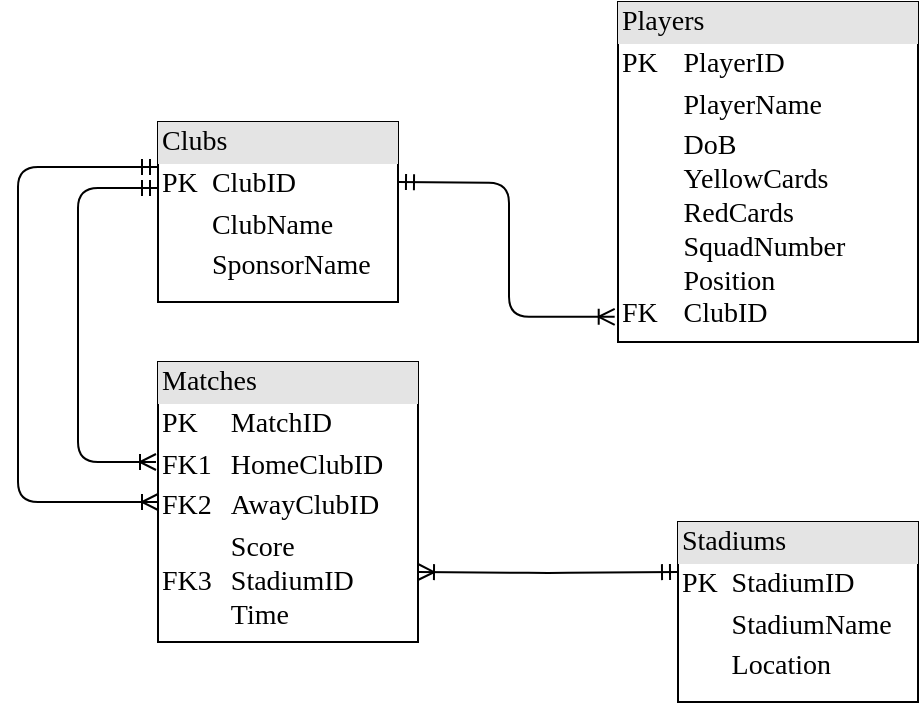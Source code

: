 <mxfile version="15.7.3" type="device"><diagram name="Page-1" id="2ca16b54-16f6-2749-3443-fa8db7711227"><mxGraphModel dx="1038" dy="689" grid="0" gridSize="10" guides="1" tooltips="1" connect="1" arrows="1" fold="1" page="1" pageScale="1" pageWidth="1100" pageHeight="850" background="none" math="0" shadow="0"><root><mxCell id="0"/><mxCell id="1" parent="0"/><mxCell id="2ed32ef02a7f4228-1" value="&lt;div style=&quot;box-sizing: border-box ; width: 100% ; background: rgb(228 , 228 , 228) ; padding: 2px ; font-size: 14px&quot;&gt;Players&lt;/div&gt;&lt;table style=&quot;width: 100% ; font-size: 14px&quot; cellpadding=&quot;2&quot; cellspacing=&quot;0&quot;&gt;&lt;tbody style=&quot;font-size: 14px&quot;&gt;&lt;tr style=&quot;font-size: 14px&quot;&gt;&lt;td style=&quot;font-size: 14px&quot;&gt;PK&lt;/td&gt;&lt;td style=&quot;font-size: 14px&quot;&gt;PlayerID&lt;/td&gt;&lt;/tr&gt;&lt;tr style=&quot;font-size: 14px&quot;&gt;&lt;td style=&quot;font-size: 14px&quot;&gt;&lt;br&gt;&lt;/td&gt;&lt;td style=&quot;font-size: 14px&quot;&gt;PlayerName&lt;/td&gt;&lt;/tr&gt;&lt;tr style=&quot;font-size: 14px&quot;&gt;&lt;td style=&quot;font-size: 14px&quot;&gt;&lt;br&gt;&lt;br&gt;&lt;br&gt;&lt;br&gt;&lt;br&gt;FK&lt;/td&gt;&lt;td style=&quot;font-size: 14px&quot;&gt;DoB&lt;br&gt;YellowCards&lt;br&gt;RedCards&lt;br&gt;SquadNumber&lt;br&gt;Position&lt;br&gt;ClubID&lt;/td&gt;&lt;/tr&gt;&lt;/tbody&gt;&lt;/table&gt;" style="verticalAlign=top;align=left;overflow=fill;html=1;rounded=0;shadow=0;comic=0;labelBackgroundColor=none;strokeWidth=1;fontFamily=Verdana;fontSize=14;" parent="1" vertex="1"><mxGeometry x="610" y="170" width="150" height="170" as="geometry"/></mxCell><mxCell id="2ed32ef02a7f4228-3" value="&lt;div style=&quot;box-sizing: border-box ; width: 100% ; background: rgb(228 , 228 , 228) ; padding: 2px ; font-size: 14px&quot;&gt;Stadiums&lt;/div&gt;&lt;table style=&quot;width: 100% ; font-size: 14px&quot; cellpadding=&quot;2&quot; cellspacing=&quot;0&quot;&gt;&lt;tbody style=&quot;font-size: 14px&quot;&gt;&lt;tr style=&quot;font-size: 14px&quot;&gt;&lt;td style=&quot;font-size: 14px&quot;&gt;PK&lt;/td&gt;&lt;td style=&quot;font-size: 14px&quot;&gt;StadiumID&lt;/td&gt;&lt;/tr&gt;&lt;tr style=&quot;font-size: 14px&quot;&gt;&lt;td style=&quot;font-size: 14px&quot;&gt;&lt;br&gt;&lt;/td&gt;&lt;td style=&quot;font-size: 14px&quot;&gt;StadiumName&lt;/td&gt;&lt;/tr&gt;&lt;tr style=&quot;font-size: 14px&quot;&gt;&lt;td style=&quot;font-size: 14px&quot;&gt;&lt;/td&gt;&lt;td style=&quot;font-size: 14px&quot;&gt;Location&lt;/td&gt;&lt;/tr&gt;&lt;tr style=&quot;font-size: 14px&quot;&gt;&lt;td style=&quot;font-size: 14px&quot;&gt;&lt;br style=&quot;font-size: 14px&quot;&gt;&lt;/td&gt;&lt;td style=&quot;font-size: 14px&quot;&gt;&lt;br style=&quot;font-size: 14px&quot;&gt;&lt;/td&gt;&lt;/tr&gt;&lt;/tbody&gt;&lt;/table&gt;" style="verticalAlign=top;align=left;overflow=fill;html=1;rounded=0;shadow=0;comic=0;labelBackgroundColor=none;strokeWidth=1;fontFamily=Verdana;fontSize=14;" parent="1" vertex="1"><mxGeometry x="640" y="430" width="120" height="90" as="geometry"/></mxCell><mxCell id="2ed32ef02a7f4228-4" value="&lt;div style=&quot;box-sizing: border-box ; width: 100% ; background: rgb(228 , 228 , 228) ; padding: 2px ; font-size: 14px&quot;&gt;Matches&lt;/div&gt;&lt;table style=&quot;width: 100% ; font-size: 14px&quot; cellpadding=&quot;2&quot; cellspacing=&quot;0&quot;&gt;&lt;tbody style=&quot;font-size: 14px&quot;&gt;&lt;tr style=&quot;font-size: 14px&quot;&gt;&lt;td style=&quot;font-size: 14px&quot;&gt;PK&lt;/td&gt;&lt;td style=&quot;font-size: 14px&quot;&gt;MatchID&lt;/td&gt;&lt;/tr&gt;&lt;tr style=&quot;font-size: 14px&quot;&gt;&lt;td style=&quot;font-size: 14px&quot;&gt;FK1&lt;/td&gt;&lt;td style=&quot;font-size: 14px&quot;&gt;HomeClubID&lt;/td&gt;&lt;/tr&gt;&lt;tr style=&quot;font-size: 14px&quot;&gt;&lt;td style=&quot;font-size: 14px&quot;&gt;FK2&lt;/td&gt;&lt;td style=&quot;font-size: 14px&quot;&gt;AwayClubID&lt;/td&gt;&lt;/tr&gt;&lt;tr style=&quot;font-size: 14px&quot;&gt;&lt;td style=&quot;font-size: 14px&quot;&gt;FK3&lt;br style=&quot;font-size: 14px&quot;&gt;&lt;/td&gt;&lt;td style=&quot;font-size: 14px&quot;&gt;Score&lt;br&gt;StadiumID&lt;br&gt;Time&lt;/td&gt;&lt;/tr&gt;&lt;/tbody&gt;&lt;/table&gt;" style="verticalAlign=top;align=left;overflow=fill;html=1;rounded=0;shadow=0;comic=0;labelBackgroundColor=none;strokeWidth=1;fontFamily=Verdana;fontSize=14;" parent="1" vertex="1"><mxGeometry x="380" y="350" width="130" height="140" as="geometry"/></mxCell><mxCell id="2ed32ef02a7f4228-5" value="&lt;div style=&quot;box-sizing: border-box ; width: 100% ; background: rgb(228 , 228 , 228) ; padding: 2px ; font-size: 14px&quot;&gt;Clubs&lt;/div&gt;&lt;table style=&quot;width: 100% ; font-size: 14px&quot; cellpadding=&quot;2&quot; cellspacing=&quot;0&quot;&gt;&lt;tbody style=&quot;font-size: 14px&quot;&gt;&lt;tr style=&quot;font-size: 14px&quot;&gt;&lt;td style=&quot;font-size: 14px&quot;&gt;PK&lt;/td&gt;&lt;td style=&quot;font-size: 14px&quot;&gt;ClubID&lt;/td&gt;&lt;/tr&gt;&lt;tr style=&quot;font-size: 14px&quot;&gt;&lt;td style=&quot;font-size: 14px&quot;&gt;&lt;br&gt;&lt;/td&gt;&lt;td style=&quot;font-size: 14px&quot;&gt;ClubName&lt;/td&gt;&lt;/tr&gt;&lt;tr style=&quot;font-size: 14px&quot;&gt;&lt;td style=&quot;font-size: 14px&quot;&gt;&lt;/td&gt;&lt;td style=&quot;font-size: 14px&quot;&gt;SponsorName&lt;/td&gt;&lt;/tr&gt;&lt;/tbody&gt;&lt;/table&gt;" style="verticalAlign=top;align=left;overflow=fill;html=1;rounded=0;shadow=0;comic=0;labelBackgroundColor=none;strokeWidth=1;fontFamily=Verdana;fontSize=14;" parent="1" vertex="1"><mxGeometry x="380" y="230" width="120" height="90" as="geometry"/></mxCell><mxCell id="2ed32ef02a7f4228-13" value="" style="edgeStyle=orthogonalEdgeStyle;html=1;endArrow=ERoneToMany;startArrow=ERmandOne;labelBackgroundColor=none;fontFamily=Verdana;fontSize=14;align=left;entryX=-0.011;entryY=0.926;entryDx=0;entryDy=0;entryPerimeter=0;" parent="1" target="2ed32ef02a7f4228-1" edge="1"><mxGeometry width="100" height="100" relative="1" as="geometry"><mxPoint x="500" y="260" as="sourcePoint"/><mxPoint x="450" y="270" as="targetPoint"/></mxGeometry></mxCell><mxCell id="_UgiZk-6FXZFBrTOJPNS-10" value="" style="edgeStyle=orthogonalEdgeStyle;html=1;endArrow=ERoneToMany;startArrow=ERmandOne;labelBackgroundColor=none;fontFamily=Verdana;fontSize=14;align=left;entryX=1;entryY=0.75;entryDx=0;entryDy=0;" parent="1" target="2ed32ef02a7f4228-4" edge="1"><mxGeometry width="100" height="100" relative="1" as="geometry"><mxPoint x="640" y="455" as="sourcePoint"/><mxPoint x="510" y="210.96" as="targetPoint"/></mxGeometry></mxCell><mxCell id="_UgiZk-6FXZFBrTOJPNS-11" value="" style="edgeStyle=orthogonalEdgeStyle;html=1;endArrow=ERoneToMany;startArrow=ERmandOne;labelBackgroundColor=none;fontFamily=Verdana;fontSize=14;align=left;exitX=0;exitY=0.25;exitDx=0;exitDy=0;entryX=0;entryY=0.5;entryDx=0;entryDy=0;" parent="1" source="2ed32ef02a7f4228-5" target="2ed32ef02a7f4228-4" edge="1"><mxGeometry width="100" height="100" relative="1" as="geometry"><mxPoint x="650" y="525" as="sourcePoint"/><mxPoint x="300" y="390" as="targetPoint"/><Array as="points"><mxPoint x="310" y="253"/><mxPoint x="310" y="420"/></Array></mxGeometry></mxCell><mxCell id="_UgiZk-6FXZFBrTOJPNS-12" value="" style="edgeStyle=orthogonalEdgeStyle;html=1;endArrow=ERoneToMany;startArrow=ERmandOne;labelBackgroundColor=none;fontFamily=Verdana;fontSize=14;align=left;entryX=-0.008;entryY=0.364;entryDx=0;entryDy=0;entryPerimeter=0;" parent="1" target="2ed32ef02a7f4228-4" edge="1"><mxGeometry width="100" height="100" relative="1" as="geometry"><mxPoint x="380" y="263" as="sourcePoint"/><mxPoint x="380" y="460" as="targetPoint"/><Array as="points"><mxPoint x="340" y="263"/><mxPoint x="340" y="400"/></Array></mxGeometry></mxCell></root></mxGraphModel></diagram></mxfile>